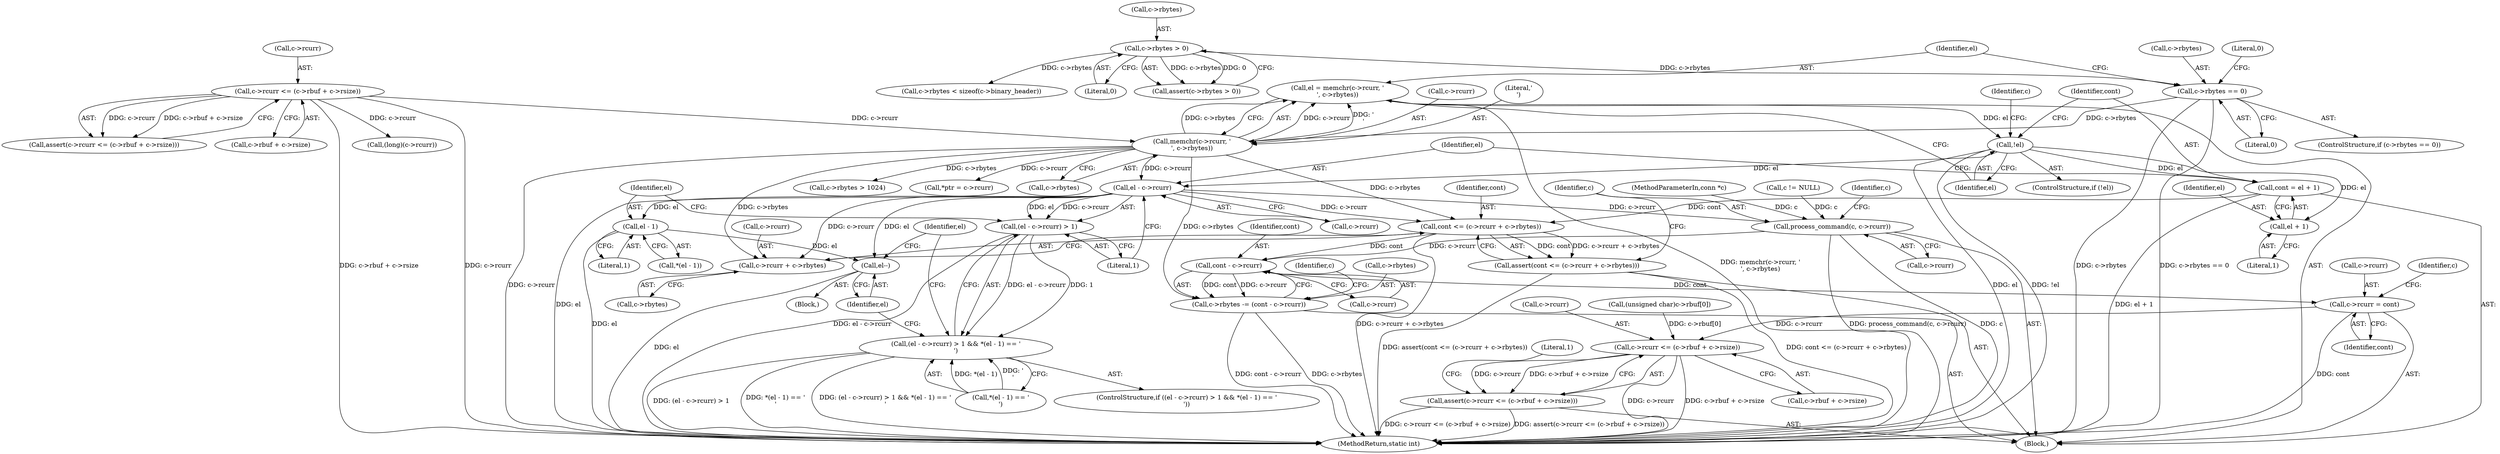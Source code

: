 digraph "0_memcached_d9cd01ede97f4145af9781d448c62a3318952719@API" {
"1000482" [label="(Call,el = memchr(c->rcurr, '\n', c->rbytes))"];
"1000484" [label="(Call,memchr(c->rcurr, '\n', c->rbytes))"];
"1000115" [label="(Call,c->rcurr <= (c->rbuf + c->rsize))"];
"1000475" [label="(Call,c->rbytes == 0)"];
"1000127" [label="(Call,c->rbytes > 0)"];
"1000493" [label="(Call,!el)"];
"1000533" [label="(Call,cont = el + 1)"];
"1000561" [label="(Call,cont <= (c->rcurr + c->rbytes))"];
"1000560" [label="(Call,assert(cont <= (c->rcurr + c->rbytes)))"];
"1000579" [label="(Call,cont - c->rcurr)"];
"1000575" [label="(Call,c->rbytes -= (cont - c->rcurr))"];
"1000584" [label="(Call,c->rcurr = cont)"];
"1000590" [label="(Call,c->rcurr <= (c->rbuf + c->rsize))"];
"1000589" [label="(Call,assert(c->rcurr <= (c->rbuf + c->rsize)))"];
"1000535" [label="(Call,el + 1)"];
"1000541" [label="(Call,el - c->rcurr)"];
"1000540" [label="(Call,(el - c->rcurr) > 1)"];
"1000539" [label="(Call,(el - c->rcurr) > 1 && *(el - 1) == '\r')"];
"1000549" [label="(Call,el - 1)"];
"1000554" [label="(Call,el--)"];
"1000563" [label="(Call,c->rcurr + c->rbytes)"];
"1000570" [label="(Call,process_command(c, c->rcurr))"];
"1000561" [label="(Call,cont <= (c->rcurr + c->rbytes))"];
"1000108" [label="(MethodParameterIn,conn *c)"];
"1000116" [label="(Call,c->rcurr)"];
"1000497" [label="(Call,c->rbytes > 1024)"];
"1000494" [label="(Identifier,el)"];
"1000542" [label="(Identifier,el)"];
"1000571" [label="(Identifier,c)"];
"1000479" [label="(Literal,0)"];
"1000482" [label="(Call,el = memchr(c->rcurr, '\n', c->rbytes))"];
"1000471" [label="(Block,)"];
"1000591" [label="(Call,c->rcurr)"];
"1000580" [label="(Identifier,cont)"];
"1000558" [label="(Identifier,el)"];
"1000504" [label="(Call,*ptr = c->rcurr)"];
"1000563" [label="(Call,c->rcurr + c->rbytes)"];
"1000476" [label="(Call,c->rbytes)"];
"1000111" [label="(Call,c != NULL)"];
"1000539" [label="(Call,(el - c->rcurr) > 1 && *(el - 1) == '\r')"];
"1000114" [label="(Call,assert(c->rcurr <= (c->rbuf + c->rsize)))"];
"1000602" [label="(Literal,1)"];
"1000547" [label="(Call,*(el - 1) == '\r')"];
"1000533" [label="(Call,cont = el + 1)"];
"1000115" [label="(Call,c->rcurr <= (c->rbuf + c->rsize))"];
"1000579" [label="(Call,cont - c->rcurr)"];
"1000537" [label="(Literal,1)"];
"1000554" [label="(Call,el--)"];
"1000475" [label="(Call,c->rbytes == 0)"];
"1000127" [label="(Call,c->rbytes > 0)"];
"1000560" [label="(Call,assert(cont <= (c->rcurr + c->rbytes)))"];
"1000585" [label="(Call,c->rcurr)"];
"1000590" [label="(Call,c->rcurr <= (c->rbuf + c->rsize))"];
"1000119" [label="(Call,c->rbuf + c->rsize)"];
"1000588" [label="(Identifier,cont)"];
"1000570" [label="(Call,process_command(c, c->rcurr))"];
"1000551" [label="(Literal,1)"];
"1000603" [label="(MethodReturn,static int)"];
"1000564" [label="(Call,c->rcurr)"];
"1000534" [label="(Identifier,cont)"];
"1000555" [label="(Identifier,el)"];
"1000536" [label="(Identifier,el)"];
"1000541" [label="(Call,el - c->rcurr)"];
"1000147" [label="(Call,(unsigned char)c->rbuf[0])"];
"1000483" [label="(Identifier,el)"];
"1000548" [label="(Call,*(el - 1))"];
"1000131" [label="(Literal,0)"];
"1000553" [label="(Block,)"];
"1000211" [label="(Call,(long)(c->rcurr))"];
"1000575" [label="(Call,c->rbytes -= (cont - c->rcurr))"];
"1000581" [label="(Call,c->rcurr)"];
"1000562" [label="(Identifier,cont)"];
"1000485" [label="(Call,c->rcurr)"];
"1000489" [label="(Call,c->rbytes)"];
"1000540" [label="(Call,(el - c->rcurr) > 1)"];
"1000128" [label="(Call,c->rbytes)"];
"1000493" [label="(Call,!el)"];
"1000492" [label="(ControlStructure,if (!el))"];
"1000546" [label="(Literal,1)"];
"1000550" [label="(Identifier,el)"];
"1000577" [label="(Identifier,c)"];
"1000481" [label="(Literal,0)"];
"1000499" [label="(Identifier,c)"];
"1000195" [label="(Call,c->rbytes < sizeof(c->binary_header))"];
"1000586" [label="(Identifier,c)"];
"1000592" [label="(Identifier,c)"];
"1000535" [label="(Call,el + 1)"];
"1000594" [label="(Call,c->rbuf + c->rsize)"];
"1000538" [label="(ControlStructure,if ((el - c->rcurr) > 1 && *(el - 1) == '\r'))"];
"1000576" [label="(Call,c->rbytes)"];
"1000543" [label="(Call,c->rcurr)"];
"1000584" [label="(Call,c->rcurr = cont)"];
"1000484" [label="(Call,memchr(c->rcurr, '\n', c->rbytes))"];
"1000589" [label="(Call,assert(c->rcurr <= (c->rbuf + c->rsize)))"];
"1000567" [label="(Call,c->rbytes)"];
"1000549" [label="(Call,el - 1)"];
"1000572" [label="(Call,c->rcurr)"];
"1000474" [label="(ControlStructure,if (c->rbytes == 0))"];
"1000126" [label="(Call,assert(c->rbytes > 0))"];
"1000488" [label="(Literal,'\n')"];
"1000482" -> "1000471"  [label="AST: "];
"1000482" -> "1000484"  [label="CFG: "];
"1000483" -> "1000482"  [label="AST: "];
"1000484" -> "1000482"  [label="AST: "];
"1000494" -> "1000482"  [label="CFG: "];
"1000482" -> "1000603"  [label="DDG: memchr(c->rcurr, '\n', c->rbytes)"];
"1000484" -> "1000482"  [label="DDG: c->rcurr"];
"1000484" -> "1000482"  [label="DDG: '\n'"];
"1000484" -> "1000482"  [label="DDG: c->rbytes"];
"1000482" -> "1000493"  [label="DDG: el"];
"1000484" -> "1000489"  [label="CFG: "];
"1000485" -> "1000484"  [label="AST: "];
"1000488" -> "1000484"  [label="AST: "];
"1000489" -> "1000484"  [label="AST: "];
"1000484" -> "1000603"  [label="DDG: c->rcurr"];
"1000115" -> "1000484"  [label="DDG: c->rcurr"];
"1000475" -> "1000484"  [label="DDG: c->rbytes"];
"1000484" -> "1000497"  [label="DDG: c->rbytes"];
"1000484" -> "1000504"  [label="DDG: c->rcurr"];
"1000484" -> "1000541"  [label="DDG: c->rcurr"];
"1000484" -> "1000561"  [label="DDG: c->rbytes"];
"1000484" -> "1000563"  [label="DDG: c->rbytes"];
"1000484" -> "1000575"  [label="DDG: c->rbytes"];
"1000115" -> "1000114"  [label="AST: "];
"1000115" -> "1000119"  [label="CFG: "];
"1000116" -> "1000115"  [label="AST: "];
"1000119" -> "1000115"  [label="AST: "];
"1000114" -> "1000115"  [label="CFG: "];
"1000115" -> "1000603"  [label="DDG: c->rbuf + c->rsize"];
"1000115" -> "1000603"  [label="DDG: c->rcurr"];
"1000115" -> "1000114"  [label="DDG: c->rcurr"];
"1000115" -> "1000114"  [label="DDG: c->rbuf + c->rsize"];
"1000115" -> "1000211"  [label="DDG: c->rcurr"];
"1000475" -> "1000474"  [label="AST: "];
"1000475" -> "1000479"  [label="CFG: "];
"1000476" -> "1000475"  [label="AST: "];
"1000479" -> "1000475"  [label="AST: "];
"1000481" -> "1000475"  [label="CFG: "];
"1000483" -> "1000475"  [label="CFG: "];
"1000475" -> "1000603"  [label="DDG: c->rbytes"];
"1000475" -> "1000603"  [label="DDG: c->rbytes == 0"];
"1000127" -> "1000475"  [label="DDG: c->rbytes"];
"1000127" -> "1000126"  [label="AST: "];
"1000127" -> "1000131"  [label="CFG: "];
"1000128" -> "1000127"  [label="AST: "];
"1000131" -> "1000127"  [label="AST: "];
"1000126" -> "1000127"  [label="CFG: "];
"1000127" -> "1000126"  [label="DDG: c->rbytes"];
"1000127" -> "1000126"  [label="DDG: 0"];
"1000127" -> "1000195"  [label="DDG: c->rbytes"];
"1000493" -> "1000492"  [label="AST: "];
"1000493" -> "1000494"  [label="CFG: "];
"1000494" -> "1000493"  [label="AST: "];
"1000499" -> "1000493"  [label="CFG: "];
"1000534" -> "1000493"  [label="CFG: "];
"1000493" -> "1000603"  [label="DDG: el"];
"1000493" -> "1000603"  [label="DDG: !el"];
"1000493" -> "1000533"  [label="DDG: el"];
"1000493" -> "1000535"  [label="DDG: el"];
"1000493" -> "1000541"  [label="DDG: el"];
"1000533" -> "1000471"  [label="AST: "];
"1000533" -> "1000535"  [label="CFG: "];
"1000534" -> "1000533"  [label="AST: "];
"1000535" -> "1000533"  [label="AST: "];
"1000542" -> "1000533"  [label="CFG: "];
"1000533" -> "1000603"  [label="DDG: el + 1"];
"1000533" -> "1000561"  [label="DDG: cont"];
"1000561" -> "1000560"  [label="AST: "];
"1000561" -> "1000563"  [label="CFG: "];
"1000562" -> "1000561"  [label="AST: "];
"1000563" -> "1000561"  [label="AST: "];
"1000560" -> "1000561"  [label="CFG: "];
"1000561" -> "1000603"  [label="DDG: c->rcurr + c->rbytes"];
"1000561" -> "1000560"  [label="DDG: cont"];
"1000561" -> "1000560"  [label="DDG: c->rcurr + c->rbytes"];
"1000541" -> "1000561"  [label="DDG: c->rcurr"];
"1000561" -> "1000579"  [label="DDG: cont"];
"1000560" -> "1000471"  [label="AST: "];
"1000571" -> "1000560"  [label="CFG: "];
"1000560" -> "1000603"  [label="DDG: assert(cont <= (c->rcurr + c->rbytes))"];
"1000560" -> "1000603"  [label="DDG: cont <= (c->rcurr + c->rbytes)"];
"1000579" -> "1000575"  [label="AST: "];
"1000579" -> "1000581"  [label="CFG: "];
"1000580" -> "1000579"  [label="AST: "];
"1000581" -> "1000579"  [label="AST: "];
"1000575" -> "1000579"  [label="CFG: "];
"1000579" -> "1000575"  [label="DDG: cont"];
"1000579" -> "1000575"  [label="DDG: c->rcurr"];
"1000570" -> "1000579"  [label="DDG: c->rcurr"];
"1000579" -> "1000584"  [label="DDG: cont"];
"1000575" -> "1000471"  [label="AST: "];
"1000576" -> "1000575"  [label="AST: "];
"1000586" -> "1000575"  [label="CFG: "];
"1000575" -> "1000603"  [label="DDG: cont - c->rcurr"];
"1000575" -> "1000603"  [label="DDG: c->rbytes"];
"1000584" -> "1000471"  [label="AST: "];
"1000584" -> "1000588"  [label="CFG: "];
"1000585" -> "1000584"  [label="AST: "];
"1000588" -> "1000584"  [label="AST: "];
"1000592" -> "1000584"  [label="CFG: "];
"1000584" -> "1000603"  [label="DDG: cont"];
"1000584" -> "1000590"  [label="DDG: c->rcurr"];
"1000590" -> "1000589"  [label="AST: "];
"1000590" -> "1000594"  [label="CFG: "];
"1000591" -> "1000590"  [label="AST: "];
"1000594" -> "1000590"  [label="AST: "];
"1000589" -> "1000590"  [label="CFG: "];
"1000590" -> "1000603"  [label="DDG: c->rcurr"];
"1000590" -> "1000603"  [label="DDG: c->rbuf + c->rsize"];
"1000590" -> "1000589"  [label="DDG: c->rcurr"];
"1000590" -> "1000589"  [label="DDG: c->rbuf + c->rsize"];
"1000147" -> "1000590"  [label="DDG: c->rbuf[0]"];
"1000589" -> "1000471"  [label="AST: "];
"1000602" -> "1000589"  [label="CFG: "];
"1000589" -> "1000603"  [label="DDG: assert(c->rcurr <= (c->rbuf + c->rsize))"];
"1000589" -> "1000603"  [label="DDG: c->rcurr <= (c->rbuf + c->rsize)"];
"1000535" -> "1000537"  [label="CFG: "];
"1000536" -> "1000535"  [label="AST: "];
"1000537" -> "1000535"  [label="AST: "];
"1000541" -> "1000540"  [label="AST: "];
"1000541" -> "1000543"  [label="CFG: "];
"1000542" -> "1000541"  [label="AST: "];
"1000543" -> "1000541"  [label="AST: "];
"1000546" -> "1000541"  [label="CFG: "];
"1000541" -> "1000603"  [label="DDG: el"];
"1000541" -> "1000540"  [label="DDG: el"];
"1000541" -> "1000540"  [label="DDG: c->rcurr"];
"1000541" -> "1000549"  [label="DDG: el"];
"1000541" -> "1000554"  [label="DDG: el"];
"1000541" -> "1000563"  [label="DDG: c->rcurr"];
"1000541" -> "1000570"  [label="DDG: c->rcurr"];
"1000540" -> "1000539"  [label="AST: "];
"1000540" -> "1000546"  [label="CFG: "];
"1000546" -> "1000540"  [label="AST: "];
"1000550" -> "1000540"  [label="CFG: "];
"1000539" -> "1000540"  [label="CFG: "];
"1000540" -> "1000603"  [label="DDG: el - c->rcurr"];
"1000540" -> "1000539"  [label="DDG: el - c->rcurr"];
"1000540" -> "1000539"  [label="DDG: 1"];
"1000539" -> "1000538"  [label="AST: "];
"1000539" -> "1000547"  [label="CFG: "];
"1000547" -> "1000539"  [label="AST: "];
"1000555" -> "1000539"  [label="CFG: "];
"1000558" -> "1000539"  [label="CFG: "];
"1000539" -> "1000603"  [label="DDG: (el - c->rcurr) > 1"];
"1000539" -> "1000603"  [label="DDG: *(el - 1) == '\r'"];
"1000539" -> "1000603"  [label="DDG: (el - c->rcurr) > 1 && *(el - 1) == '\r'"];
"1000547" -> "1000539"  [label="DDG: *(el - 1)"];
"1000547" -> "1000539"  [label="DDG: '\r'"];
"1000549" -> "1000548"  [label="AST: "];
"1000549" -> "1000551"  [label="CFG: "];
"1000550" -> "1000549"  [label="AST: "];
"1000551" -> "1000549"  [label="AST: "];
"1000548" -> "1000549"  [label="CFG: "];
"1000549" -> "1000603"  [label="DDG: el"];
"1000549" -> "1000554"  [label="DDG: el"];
"1000554" -> "1000553"  [label="AST: "];
"1000554" -> "1000555"  [label="CFG: "];
"1000555" -> "1000554"  [label="AST: "];
"1000558" -> "1000554"  [label="CFG: "];
"1000554" -> "1000603"  [label="DDG: el"];
"1000563" -> "1000567"  [label="CFG: "];
"1000564" -> "1000563"  [label="AST: "];
"1000567" -> "1000563"  [label="AST: "];
"1000570" -> "1000471"  [label="AST: "];
"1000570" -> "1000572"  [label="CFG: "];
"1000571" -> "1000570"  [label="AST: "];
"1000572" -> "1000570"  [label="AST: "];
"1000577" -> "1000570"  [label="CFG: "];
"1000570" -> "1000603"  [label="DDG: c"];
"1000570" -> "1000603"  [label="DDG: process_command(c, c->rcurr)"];
"1000111" -> "1000570"  [label="DDG: c"];
"1000108" -> "1000570"  [label="DDG: c"];
}
